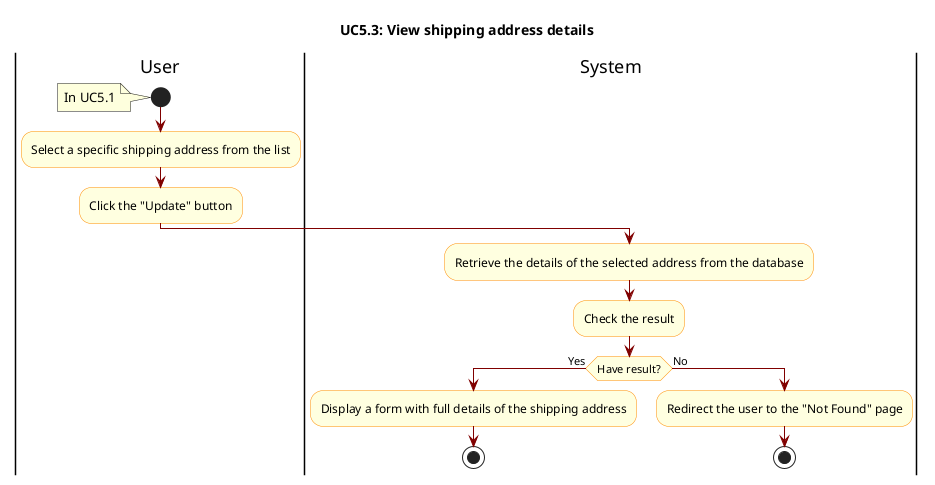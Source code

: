 @startuml

skinparam ActivityBackgroundColor LightYellow
skinparam ActivityBorderColor DarkOrange
skinparam ArrowColor Maroon

title UC5.3: View shipping address details

|User|
start
note left
    In UC5.1
end note
:Select a specific shipping address from the list;
:Click the "Update" button;

|System|
:Retrieve the details of the selected address from the database;
:Check the result;
if(Have result?) then (Yes)
    :Display a form with full details of the shipping address;
    stop
else(No)
    :Redirect the user to the "Not Found" page;
    stop
endif


@enduml
